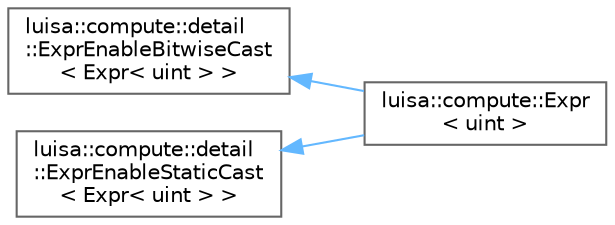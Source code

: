 digraph "类继承关系图"
{
 // LATEX_PDF_SIZE
  bgcolor="transparent";
  edge [fontname=Helvetica,fontsize=10,labelfontname=Helvetica,labelfontsize=10];
  node [fontname=Helvetica,fontsize=10,shape=box,height=0.2,width=0.4];
  rankdir="LR";
  Node0 [id="Node000000",label="luisa::compute::detail\l::ExprEnableBitwiseCast\l\< Expr\< uint \> \>",height=0.2,width=0.4,color="grey40", fillcolor="white", style="filled",URL="$structluisa_1_1compute_1_1detail_1_1_expr_enable_bitwise_cast.html",tooltip=" "];
  Node0 -> Node1 [id="edge5479_Node000000_Node000001",dir="back",color="steelblue1",style="solid",tooltip=" "];
  Node1 [id="Node000001",label="luisa::compute::Expr\l\< uint \>",height=0.2,width=0.4,color="grey40", fillcolor="white", style="filled",URL="$structluisa_1_1compute_1_1_expr.html",tooltip=" "];
  Node2 [id="Node000002",label="luisa::compute::detail\l::ExprEnableStaticCast\l\< Expr\< uint \> \>",height=0.2,width=0.4,color="grey40", fillcolor="white", style="filled",URL="$structluisa_1_1compute_1_1detail_1_1_expr_enable_static_cast.html",tooltip=" "];
  Node2 -> Node1 [id="edge5480_Node000002_Node000001",dir="back",color="steelblue1",style="solid",tooltip=" "];
}
